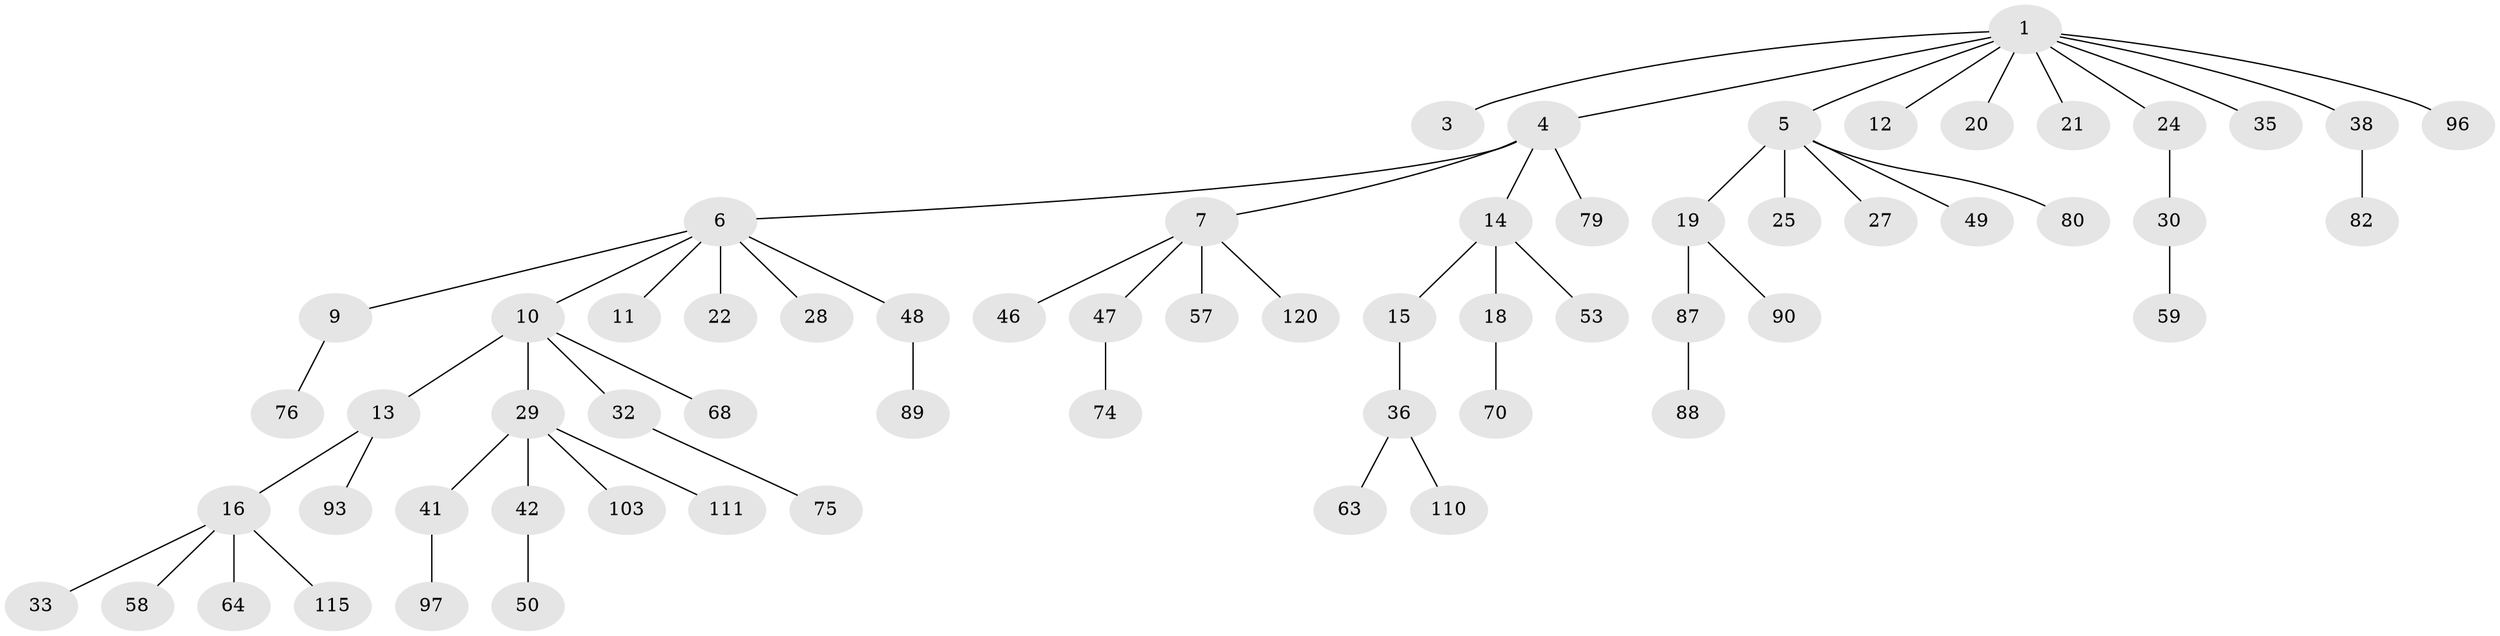 // original degree distribution, {7: 0.007874015748031496, 5: 0.047244094488188976, 1: 0.49606299212598426, 6: 0.023622047244094488, 4: 0.047244094488188976, 2: 0.2677165354330709, 3: 0.11023622047244094}
// Generated by graph-tools (version 1.1) at 2025/15/03/09/25 04:15:41]
// undirected, 63 vertices, 62 edges
graph export_dot {
graph [start="1"]
  node [color=gray90,style=filled];
  1 [super="+2+31"];
  3;
  4 [super="+123"];
  5 [super="+23"];
  6 [super="+8"];
  7 [super="+37"];
  9;
  10 [super="+60+17+69"];
  11;
  12 [super="+84"];
  13 [super="+126+66+52"];
  14;
  15 [super="+99"];
  16;
  18 [super="+122+65+45"];
  19 [super="+78"];
  20 [super="+26+43"];
  21;
  22;
  24;
  25;
  27 [super="+61+71+56"];
  28;
  29 [super="+34+94"];
  30 [super="+117"];
  32 [super="+40"];
  33;
  35;
  36;
  38;
  41;
  42 [super="+51"];
  46;
  47 [super="+62"];
  48 [super="+55"];
  49;
  50;
  53 [super="+125"];
  57 [super="+73"];
  58 [super="+81"];
  59;
  63;
  64;
  68 [super="+112"];
  70;
  74;
  75;
  76 [super="+121"];
  79 [super="+109"];
  80;
  82 [super="+108"];
  87;
  88;
  89;
  90;
  93;
  96;
  97;
  103;
  110;
  111;
  115 [super="+119"];
  120;
  1 -- 3;
  1 -- 4;
  1 -- 20;
  1 -- 35;
  1 -- 96;
  1 -- 21;
  1 -- 5;
  1 -- 24;
  1 -- 12;
  1 -- 38;
  4 -- 6;
  4 -- 7;
  4 -- 14;
  4 -- 79;
  5 -- 19;
  5 -- 25;
  5 -- 49;
  5 -- 80;
  5 -- 27;
  6 -- 11;
  6 -- 48;
  6 -- 22;
  6 -- 9;
  6 -- 10;
  6 -- 28;
  7 -- 46;
  7 -- 47;
  7 -- 120;
  7 -- 57;
  9 -- 76;
  10 -- 13;
  10 -- 68;
  10 -- 32;
  10 -- 29;
  13 -- 16;
  13 -- 93;
  14 -- 15;
  14 -- 18;
  14 -- 53;
  15 -- 36;
  16 -- 33;
  16 -- 58;
  16 -- 64;
  16 -- 115;
  18 -- 70;
  19 -- 90;
  19 -- 87;
  24 -- 30;
  29 -- 42;
  29 -- 41;
  29 -- 103;
  29 -- 111;
  30 -- 59;
  32 -- 75;
  36 -- 63;
  36 -- 110;
  38 -- 82;
  41 -- 97;
  42 -- 50;
  47 -- 74;
  48 -- 89;
  87 -- 88;
}

